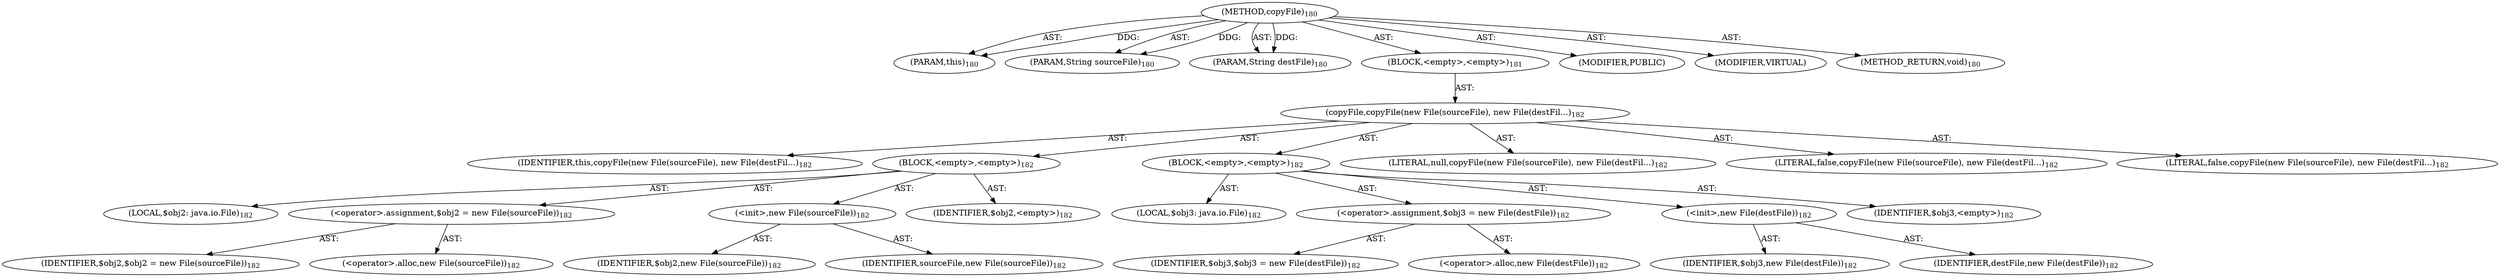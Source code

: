 digraph "copyFile" {  
"111669149699" [label = <(METHOD,copyFile)<SUB>180</SUB>> ]
"115964116993" [label = <(PARAM,this)<SUB>180</SUB>> ]
"115964117018" [label = <(PARAM,String sourceFile)<SUB>180</SUB>> ]
"115964117019" [label = <(PARAM,String destFile)<SUB>180</SUB>> ]
"25769803781" [label = <(BLOCK,&lt;empty&gt;,&lt;empty&gt;)<SUB>181</SUB>> ]
"30064771083" [label = <(copyFile,copyFile(new File(sourceFile), new File(destFil...)<SUB>182</SUB>> ]
"68719476737" [label = <(IDENTIFIER,this,copyFile(new File(sourceFile), new File(destFil...)<SUB>182</SUB>> ]
"25769803782" [label = <(BLOCK,&lt;empty&gt;,&lt;empty&gt;)<SUB>182</SUB>> ]
"94489280514" [label = <(LOCAL,$obj2: java.io.File)<SUB>182</SUB>> ]
"30064771084" [label = <(&lt;operator&gt;.assignment,$obj2 = new File(sourceFile))<SUB>182</SUB>> ]
"68719476775" [label = <(IDENTIFIER,$obj2,$obj2 = new File(sourceFile))<SUB>182</SUB>> ]
"30064771085" [label = <(&lt;operator&gt;.alloc,new File(sourceFile))<SUB>182</SUB>> ]
"30064771086" [label = <(&lt;init&gt;,new File(sourceFile))<SUB>182</SUB>> ]
"68719476776" [label = <(IDENTIFIER,$obj2,new File(sourceFile))<SUB>182</SUB>> ]
"68719476777" [label = <(IDENTIFIER,sourceFile,new File(sourceFile))<SUB>182</SUB>> ]
"68719476778" [label = <(IDENTIFIER,$obj2,&lt;empty&gt;)<SUB>182</SUB>> ]
"25769803783" [label = <(BLOCK,&lt;empty&gt;,&lt;empty&gt;)<SUB>182</SUB>> ]
"94489280515" [label = <(LOCAL,$obj3: java.io.File)<SUB>182</SUB>> ]
"30064771087" [label = <(&lt;operator&gt;.assignment,$obj3 = new File(destFile))<SUB>182</SUB>> ]
"68719476779" [label = <(IDENTIFIER,$obj3,$obj3 = new File(destFile))<SUB>182</SUB>> ]
"30064771088" [label = <(&lt;operator&gt;.alloc,new File(destFile))<SUB>182</SUB>> ]
"30064771089" [label = <(&lt;init&gt;,new File(destFile))<SUB>182</SUB>> ]
"68719476780" [label = <(IDENTIFIER,$obj3,new File(destFile))<SUB>182</SUB>> ]
"68719476781" [label = <(IDENTIFIER,destFile,new File(destFile))<SUB>182</SUB>> ]
"68719476782" [label = <(IDENTIFIER,$obj3,&lt;empty&gt;)<SUB>182</SUB>> ]
"90194313217" [label = <(LITERAL,null,copyFile(new File(sourceFile), new File(destFil...)<SUB>182</SUB>> ]
"90194313218" [label = <(LITERAL,false,copyFile(new File(sourceFile), new File(destFil...)<SUB>182</SUB>> ]
"90194313219" [label = <(LITERAL,false,copyFile(new File(sourceFile), new File(destFil...)<SUB>182</SUB>> ]
"133143986197" [label = <(MODIFIER,PUBLIC)> ]
"133143986198" [label = <(MODIFIER,VIRTUAL)> ]
"128849018883" [label = <(METHOD_RETURN,void)<SUB>180</SUB>> ]
  "111669149699" -> "115964116993"  [ label = "AST: "] 
  "111669149699" -> "115964117018"  [ label = "AST: "] 
  "111669149699" -> "115964117019"  [ label = "AST: "] 
  "111669149699" -> "25769803781"  [ label = "AST: "] 
  "111669149699" -> "133143986197"  [ label = "AST: "] 
  "111669149699" -> "133143986198"  [ label = "AST: "] 
  "111669149699" -> "128849018883"  [ label = "AST: "] 
  "25769803781" -> "30064771083"  [ label = "AST: "] 
  "30064771083" -> "68719476737"  [ label = "AST: "] 
  "30064771083" -> "25769803782"  [ label = "AST: "] 
  "30064771083" -> "25769803783"  [ label = "AST: "] 
  "30064771083" -> "90194313217"  [ label = "AST: "] 
  "30064771083" -> "90194313218"  [ label = "AST: "] 
  "30064771083" -> "90194313219"  [ label = "AST: "] 
  "25769803782" -> "94489280514"  [ label = "AST: "] 
  "25769803782" -> "30064771084"  [ label = "AST: "] 
  "25769803782" -> "30064771086"  [ label = "AST: "] 
  "25769803782" -> "68719476778"  [ label = "AST: "] 
  "30064771084" -> "68719476775"  [ label = "AST: "] 
  "30064771084" -> "30064771085"  [ label = "AST: "] 
  "30064771086" -> "68719476776"  [ label = "AST: "] 
  "30064771086" -> "68719476777"  [ label = "AST: "] 
  "25769803783" -> "94489280515"  [ label = "AST: "] 
  "25769803783" -> "30064771087"  [ label = "AST: "] 
  "25769803783" -> "30064771089"  [ label = "AST: "] 
  "25769803783" -> "68719476782"  [ label = "AST: "] 
  "30064771087" -> "68719476779"  [ label = "AST: "] 
  "30064771087" -> "30064771088"  [ label = "AST: "] 
  "30064771089" -> "68719476780"  [ label = "AST: "] 
  "30064771089" -> "68719476781"  [ label = "AST: "] 
  "111669149699" -> "115964116993"  [ label = "DDG: "] 
  "111669149699" -> "115964117018"  [ label = "DDG: "] 
  "111669149699" -> "115964117019"  [ label = "DDG: "] 
}
